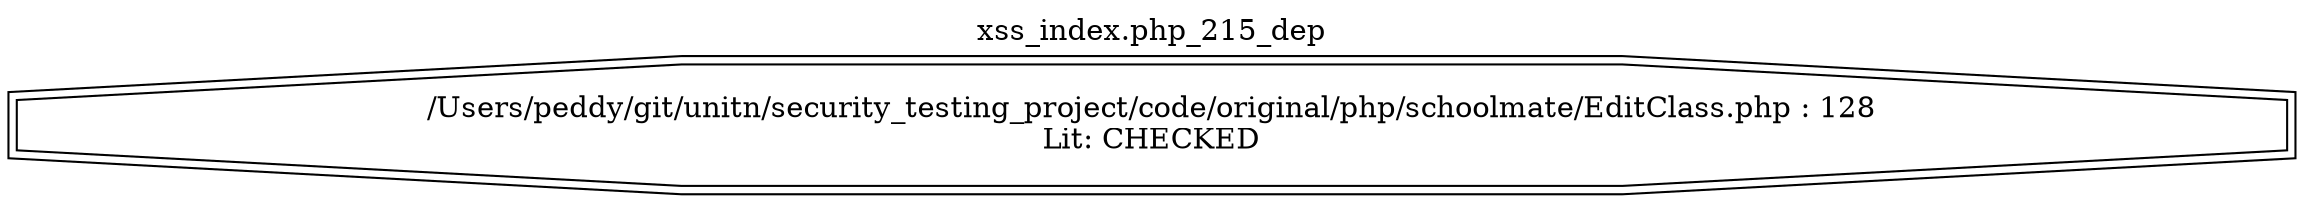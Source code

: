 digraph cfg {
  label="xss_index.php_215_dep";
  labelloc=t;
  n1 [shape=doubleoctagon, label="/Users/peddy/git/unitn/security_testing_project/code/original/php/schoolmate/EditClass.php : 128\nLit: CHECKED\n"];
}
